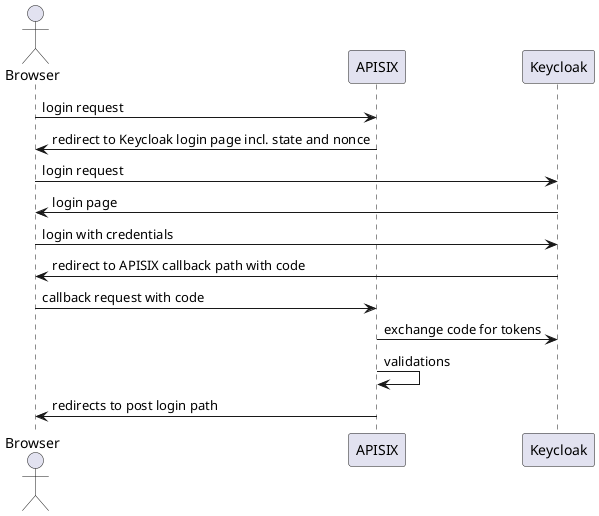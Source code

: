 @startuml
actor Browser
participant APISIX
participant Keycloak

Browser -> APISIX: login request
APISIX -> Browser: redirect to Keycloak login page incl. state and nonce
Browser -> Keycloak: login request
Keycloak -> Browser: login page
Browser -> Keycloak: login with credentials
Keycloak -> Browser: redirect to APISIX callback path with code
Browser -> APISIX: callback request with code
APISIX -> Keycloak: exchange code for tokens
APISIX -> APISIX: validations
APISIX -> Browser: redirects to post login path

@enduml
